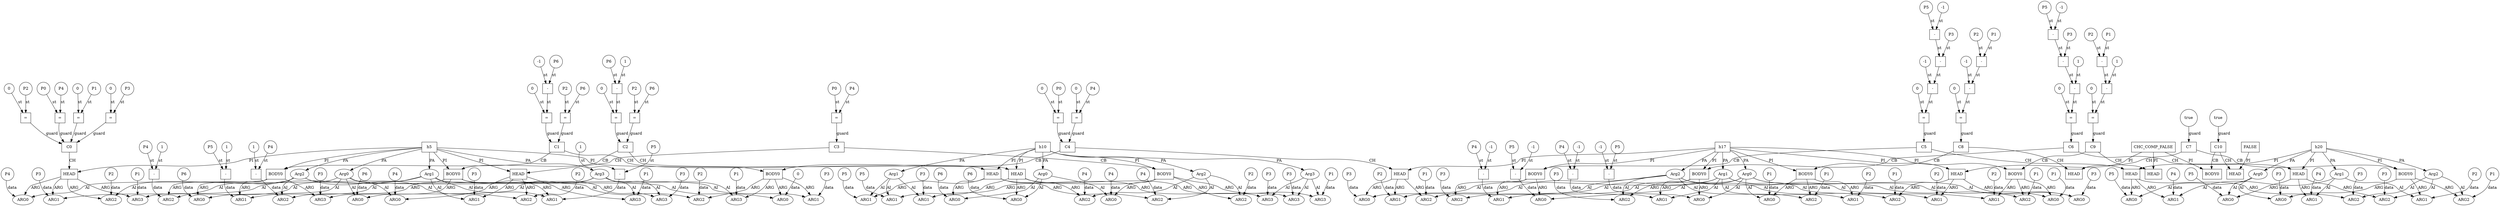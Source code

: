 // Horn Graph
digraph {
	"predicate_0" [label="h5"  nodeName="predicate_0" class=predicateName GNNNodeID=0 shape="box"]
	"predicateArgument_0" [label="Arg0"  nodeName="predicateArgument_0" class=predicateArgument GNNNodeID=1 shape="ellipse"]
		"predicate_0" -> "predicateArgument_0" [ label="PA"]
	"predicateArgument_1" [label="Arg1"  nodeName="predicateArgument_1" class=predicateArgument GNNNodeID=2 shape="ellipse"]
		"predicate_0" -> "predicateArgument_1" [ label="PA"]
	"predicateArgument_2" [label="Arg2"  nodeName="predicateArgument_2" class=predicateArgument GNNNodeID=3 shape="ellipse"]
		"predicate_0" -> "predicateArgument_2" [ label="PA"]
	"predicateArgument_3" [label="Arg3"  nodeName="predicateArgument_3" class=predicateArgument GNNNodeID=4 shape="ellipse"]
		"predicate_0" -> "predicateArgument_3" [ label="PA"]
	"predicate_1" [label="h10"  nodeName="predicate_1" class=predicateName GNNNodeID=5 shape="box"]
	"predicateArgument_4" [label="Arg0"  nodeName="predicateArgument_4" class=predicateArgument GNNNodeID=6 shape="ellipse"]
		"predicate_1" -> "predicateArgument_4" [ label="PA"]
	"predicateArgument_5" [label="Arg1"  nodeName="predicateArgument_5" class=predicateArgument GNNNodeID=7 shape="ellipse"]
		"predicate_1" -> "predicateArgument_5" [ label="PA"]
	"predicateArgument_6" [label="Arg2"  nodeName="predicateArgument_6" class=predicateArgument GNNNodeID=8 shape="ellipse"]
		"predicate_1" -> "predicateArgument_6" [ label="PA"]
	"predicateArgument_7" [label="Arg3"  nodeName="predicateArgument_7" class=predicateArgument GNNNodeID=9 shape="ellipse"]
		"predicate_1" -> "predicateArgument_7" [ label="PA"]
	"predicate_2" [label="h17"  nodeName="predicate_2" class=predicateName GNNNodeID=10 shape="box"]
	"predicateArgument_8" [label="Arg0"  nodeName="predicateArgument_8" class=predicateArgument GNNNodeID=11 shape="ellipse"]
		"predicate_2" -> "predicateArgument_8" [ label="PA"]
	"predicateArgument_9" [label="Arg1"  nodeName="predicateArgument_9" class=predicateArgument GNNNodeID=12 shape="ellipse"]
		"predicate_2" -> "predicateArgument_9" [ label="PA"]
	"predicateArgument_10" [label="Arg2"  nodeName="predicateArgument_10" class=predicateArgument GNNNodeID=13 shape="ellipse"]
		"predicate_2" -> "predicateArgument_10" [ label="PA"]
	"predicate_3" [label="h20"  nodeName="predicate_3" class=predicateName GNNNodeID=14 shape="box"]
	"predicateArgument_11" [label="Arg0"  nodeName="predicateArgument_11" class=predicateArgument GNNNodeID=15 shape="ellipse"]
		"predicate_3" -> "predicateArgument_11" [ label="PA"]
	"predicateArgument_12" [label="Arg1"  nodeName="predicateArgument_12" class=predicateArgument GNNNodeID=16 shape="ellipse"]
		"predicate_3" -> "predicateArgument_12" [ label="PA"]
	"predicateArgument_13" [label="Arg2"  nodeName="predicateArgument_13" class=predicateArgument GNNNodeID=17 shape="ellipse"]
		"predicate_3" -> "predicateArgument_13" [ label="PA"]
	"predicate_4" [label="CHC_COMP_FALSE"  nodeName="predicate_4" class=predicateName GNNNodeID=18 shape="box"]
	"predicate_5" [label="FALSE"  nodeName="predicate_5" class=predicateName GNNNodeID=19 shape="box"]
	"clause_0" [label="C0"  nodeName="clause_0" class=clause GNNNodeID=20 shape="box"]
	"=_21" [label="="  nodeName="=_21" class=operator GNNNodeID=21 shape="square"]
		"=_21" -> "clause_0" [ label="guard"]
	"0_22" [label="0"  nodeName="0_22" class=constant GNNNodeID=22 shape="circle"]
		"0_22" -> "=_21" [ label="st"]
	"P1_23" [label="P1"  nodeName="P1_23" class=symbolicConstant GNNNodeID=23 shape="circle"]
		"P1_23" -> "=_21" [ label="st"]
	"=_24" [label="="  nodeName="=_24" class=operator GNNNodeID=24 shape="square"]
		"=_24" -> "clause_0" [ label="guard"]
	"0_25" [label="0"  nodeName="0_25" class=constant GNNNodeID=25 shape="circle"]
		"0_25" -> "=_24" [ label="st"]
	"P3_26" [label="P3"  nodeName="P3_26" class=symbolicConstant GNNNodeID=26 shape="circle"]
		"P3_26" -> "=_24" [ label="st"]
	"=_27" [label="="  nodeName="=_27" class=operator GNNNodeID=27 shape="square"]
		"=_27" -> "clause_0" [ label="guard"]
	"0_28" [label="0"  nodeName="0_28" class=constant GNNNodeID=28 shape="circle"]
		"0_28" -> "=_27" [ label="st"]
	"P2_29" [label="P2"  nodeName="P2_29" class=symbolicConstant GNNNodeID=29 shape="circle"]
		"P2_29" -> "=_27" [ label="st"]
	"=_30" [label="="  nodeName="=_30" class=operator GNNNodeID=30 shape="square"]
		"=_30" -> "clause_0" [ label="guard"]
	"P0_31" [label="P0"  nodeName="P0_31" class=symbolicConstant GNNNodeID=31 shape="circle"]
		"P0_31" -> "=_30" [ label="st"]
	"P4_32" [label="P4"  nodeName="P4_32" class=symbolicConstant GNNNodeID=32 shape="circle"]
		"P4_32" -> "=_30" [ label="st"]
	"clauseHead_0" [label="HEAD"  nodeName="clauseHead_0" class=clauseHead GNNNodeID=33 shape="box"]
		"clause_0" -> "clauseHead_0" [ label="CH"]
		"predicate_0" -> "clauseHead_0" [ label="PI"]
	"clauseArgument_0" [label="ARG0"  nodeName="clauseArgument_0" class=clauseArg GNNNodeID=34 shape="ellipse"]
		"clauseHead_0" -> "clauseArgument_0" [ label="ARG"]
		"predicateArgument_0" -> "clauseArgument_0" [ label="AI"]
	"P4_35" [label="P4"  nodeName="P4_35" class=symbolicConstant GNNNodeID=35 shape="circle"]
		"P4_35" -> "clauseArgument_0" [ label="data"]
	"clauseArgument_1" [label="ARG1"  nodeName="clauseArgument_1" class=clauseArg GNNNodeID=36 shape="ellipse"]
		"clauseHead_0" -> "clauseArgument_1" [ label="ARG"]
		"predicateArgument_1" -> "clauseArgument_1" [ label="AI"]
	"P3_37" [label="P3"  nodeName="P3_37" class=symbolicConstant GNNNodeID=37 shape="circle"]
		"P3_37" -> "clauseArgument_1" [ label="data"]
	"clauseArgument_2" [label="ARG2"  nodeName="clauseArgument_2" class=clauseArg GNNNodeID=38 shape="ellipse"]
		"clauseHead_0" -> "clauseArgument_2" [ label="ARG"]
		"predicateArgument_2" -> "clauseArgument_2" [ label="AI"]
	"P2_39" [label="P2"  nodeName="P2_39" class=symbolicConstant GNNNodeID=39 shape="circle"]
		"P2_39" -> "clauseArgument_2" [ label="data"]
	"clauseArgument_3" [label="ARG3"  nodeName="clauseArgument_3" class=clauseArg GNNNodeID=40 shape="ellipse"]
		"clauseHead_0" -> "clauseArgument_3" [ label="ARG"]
		"predicateArgument_3" -> "clauseArgument_3" [ label="AI"]
	"P1_41" [label="P1"  nodeName="P1_41" class=symbolicConstant GNNNodeID=41 shape="circle"]
		"P1_41" -> "clauseArgument_3" [ label="data"]
	"clause_1" [label="C1"  nodeName="clause_1" class=clause GNNNodeID=42 shape="box"]
	">=_43" [label="="  nodeName=">=_43" class=operator GNNNodeID=43 shape="square"]
		">=_43" -> "clause_1" [ label="guard"]
	"0_44" [label="0"  nodeName="0_44" class=constant GNNNodeID=44 shape="circle"]
		"0_44" -> ">=_43" [ label="st"]
	"-_45" [label="-"  nodeName="-_45" class=operator GNNNodeID=45 shape="square"]
		"-_45" -> ">=_43" [ label="st"]
	"-1_46" [label="-1"  nodeName="-1_46" class=constant GNNNodeID=46 shape="circle"]
		"-1_46" -> "-_45" [ label="st"]
	"P6_47" [label="P6"  nodeName="P6_47" class=symbolicConstant GNNNodeID=47 shape="circle"]
		"P6_47" -> "-_45" [ label="st"]
	"=_48" [label="="  nodeName="=_48" class=operator GNNNodeID=48 shape="square"]
		"=_48" -> "clause_1" [ label="guard"]
	"P2_49" [label="P2"  nodeName="P2_49" class=symbolicConstant GNNNodeID=49 shape="circle"]
		"P2_49" -> "=_48" [ label="st"]
	"P6_50" [label="P6"  nodeName="P6_50" class=symbolicConstant GNNNodeID=50 shape="circle"]
		"P6_50" -> "=_48" [ label="st"]
	"clauseHead_1" [label="HEAD"  nodeName="clauseHead_1" class=clauseHead GNNNodeID=51 shape="box"]
		"clause_1" -> "clauseHead_1" [ label="CH"]
		"predicate_1" -> "clauseHead_1" [ label="PI"]
	"clauseArgument_4" [label="ARG0"  nodeName="clauseArgument_4" class=clauseArg GNNNodeID=52 shape="ellipse"]
		"clauseHead_1" -> "clauseArgument_4" [ label="ARG"]
		"predicateArgument_4" -> "clauseArgument_4" [ label="AI"]
	"P6_53" [label="P6"  nodeName="P6_53" class=symbolicConstant GNNNodeID=53 shape="circle"]
		"P6_53" -> "clauseArgument_4" [ label="data"]
	"clauseArgument_5" [label="ARG1"  nodeName="clauseArgument_5" class=clauseArg GNNNodeID=54 shape="ellipse"]
		"clauseHead_1" -> "clauseArgument_5" [ label="ARG"]
		"predicateArgument_5" -> "clauseArgument_5" [ label="AI"]
	"P5_55" [label="P5"  nodeName="P5_55" class=symbolicConstant GNNNodeID=55 shape="circle"]
		"P5_55" -> "clauseArgument_5" [ label="data"]
	"clauseArgument_6" [label="ARG2"  nodeName="clauseArgument_6" class=clauseArg GNNNodeID=56 shape="ellipse"]
		"clauseHead_1" -> "clauseArgument_6" [ label="ARG"]
		"predicateArgument_6" -> "clauseArgument_6" [ label="AI"]
	"P4_57" [label="P4"  nodeName="P4_57" class=symbolicConstant GNNNodeID=57 shape="circle"]
		"P4_57" -> "clauseArgument_6" [ label="data"]
	"clauseArgument_7" [label="ARG3"  nodeName="clauseArgument_7" class=clauseArg GNNNodeID=58 shape="ellipse"]
		"clauseHead_1" -> "clauseArgument_7" [ label="ARG"]
		"predicateArgument_7" -> "clauseArgument_7" [ label="AI"]
	"P3_59" [label="P3"  nodeName="P3_59" class=symbolicConstant GNNNodeID=59 shape="circle"]
		"P3_59" -> "clauseArgument_7" [ label="data"]
	"clauseBody_0" [label="BODY0"  nodeName="clauseBody_0" class=clauseBody GNNNodeID=60 shape="box"]
		"clause_1" -> "clauseBody_0" [ label="CB"]
		"predicate_0" -> "clauseBody_0" [ label="PI"]
	"clauseArgument_8" [label="ARG0"  nodeName="clauseArgument_8" class=clauseArg GNNNodeID=61 shape="ellipse"]
		"clauseBody_0" -> "clauseArgument_8" [ label="ARG"]
		"predicateArgument_0" -> "clauseArgument_8" [ label="AI"]
	"P6_62" [label="P6"  nodeName="P6_62" class=symbolicConstant GNNNodeID=62 shape="circle"]
		"P6_62" -> "clauseArgument_8" [ label="data"]
	"clauseArgument_9" [label="ARG1"  nodeName="clauseArgument_9" class=clauseArg GNNNodeID=63 shape="ellipse"]
		"clauseBody_0" -> "clauseArgument_9" [ label="ARG"]
		"predicateArgument_1" -> "clauseArgument_9" [ label="AI"]
	"-_64" [label="-"  nodeName="-_64" class=operator GNNNodeID=64 shape="square"]
		"-_64" -> "clauseArgument_9" [ label="data"]
	"P5_65" [label="P5"  nodeName="P5_65" class=symbolicConstant GNNNodeID=65 shape="circle"]
		"P5_65" -> "-_64" [ label="st"]
	"1_66" [label="1"  nodeName="1_66" class=constant GNNNodeID=66 shape="circle"]
		"1_66" -> "-_64" [ label="st"]
	"clauseArgument_10" [label="ARG2"  nodeName="clauseArgument_10" class=clauseArg GNNNodeID=67 shape="ellipse"]
		"clauseBody_0" -> "clauseArgument_10" [ label="ARG"]
		"predicateArgument_2" -> "clauseArgument_10" [ label="AI"]
	"-_68" [label="-"  nodeName="-_68" class=operator GNNNodeID=68 shape="square"]
		"-_68" -> "clauseArgument_10" [ label="data"]
	"P4_69" [label="P4"  nodeName="P4_69" class=symbolicConstant GNNNodeID=69 shape="circle"]
		"P4_69" -> "-_68" [ label="st"]
	"1_70" [label="1"  nodeName="1_70" class=constant GNNNodeID=70 shape="circle"]
		"1_70" -> "-_68" [ label="st"]
	"clauseArgument_11" [label="ARG3"  nodeName="clauseArgument_11" class=clauseArg GNNNodeID=71 shape="ellipse"]
		"clauseBody_0" -> "clauseArgument_11" [ label="ARG"]
		"predicateArgument_3" -> "clauseArgument_11" [ label="AI"]
	"P3_72" [label="P3"  nodeName="P3_72" class=symbolicConstant GNNNodeID=72 shape="circle"]
		"P3_72" -> "clauseArgument_11" [ label="data"]
	"clause_2" [label="C2"  nodeName="clause_2" class=clause GNNNodeID=73 shape="box"]
	">=_74" [label="="  nodeName=">=_74" class=operator GNNNodeID=74 shape="square"]
		">=_74" -> "clause_2" [ label="guard"]
	"0_75" [label="0"  nodeName="0_75" class=constant GNNNodeID=75 shape="circle"]
		"0_75" -> ">=_74" [ label="st"]
	"-_76" [label="-"  nodeName="-_76" class=operator GNNNodeID=76 shape="square"]
		"-_76" -> ">=_74" [ label="st"]
	"P6_77" [label="P6"  nodeName="P6_77" class=symbolicConstant GNNNodeID=77 shape="circle"]
		"P6_77" -> "-_76" [ label="st"]
	"1_78" [label="1"  nodeName="1_78" class=constant GNNNodeID=78 shape="circle"]
		"1_78" -> "-_76" [ label="st"]
	"=_79" [label="="  nodeName="=_79" class=operator GNNNodeID=79 shape="square"]
		"=_79" -> "clause_2" [ label="guard"]
	"P2_80" [label="P2"  nodeName="P2_80" class=symbolicConstant GNNNodeID=80 shape="circle"]
		"P2_80" -> "=_79" [ label="st"]
	"P6_81" [label="P6"  nodeName="P6_81" class=symbolicConstant GNNNodeID=81 shape="circle"]
		"P6_81" -> "=_79" [ label="st"]
	"clauseHead_2" [label="HEAD"  nodeName="clauseHead_2" class=clauseHead GNNNodeID=82 shape="box"]
		"clause_2" -> "clauseHead_2" [ label="CH"]
		"predicate_1" -> "clauseHead_2" [ label="PI"]
	"clauseArgument_12" [label="ARG0"  nodeName="clauseArgument_12" class=clauseArg GNNNodeID=83 shape="ellipse"]
		"clauseHead_2" -> "clauseArgument_12" [ label="ARG"]
		"predicateArgument_4" -> "clauseArgument_12" [ label="AI"]
	"P6_84" [label="P6"  nodeName="P6_84" class=symbolicConstant GNNNodeID=84 shape="circle"]
		"P6_84" -> "clauseArgument_12" [ label="data"]
	"clauseArgument_13" [label="ARG1"  nodeName="clauseArgument_13" class=clauseArg GNNNodeID=85 shape="ellipse"]
		"clauseHead_2" -> "clauseArgument_13" [ label="ARG"]
		"predicateArgument_5" -> "clauseArgument_13" [ label="AI"]
	"P5_86" [label="P5"  nodeName="P5_86" class=symbolicConstant GNNNodeID=86 shape="circle"]
		"P5_86" -> "clauseArgument_13" [ label="data"]
	"clauseArgument_14" [label="ARG2"  nodeName="clauseArgument_14" class=clauseArg GNNNodeID=87 shape="ellipse"]
		"clauseHead_2" -> "clauseArgument_14" [ label="ARG"]
		"predicateArgument_6" -> "clauseArgument_14" [ label="AI"]
	"P4_88" [label="P4"  nodeName="P4_88" class=symbolicConstant GNNNodeID=88 shape="circle"]
		"P4_88" -> "clauseArgument_14" [ label="data"]
	"clauseArgument_15" [label="ARG3"  nodeName="clauseArgument_15" class=clauseArg GNNNodeID=89 shape="ellipse"]
		"clauseHead_2" -> "clauseArgument_15" [ label="ARG"]
		"predicateArgument_7" -> "clauseArgument_15" [ label="AI"]
	"P3_90" [label="P3"  nodeName="P3_90" class=symbolicConstant GNNNodeID=90 shape="circle"]
		"P3_90" -> "clauseArgument_15" [ label="data"]
	"clauseBody_1" [label="BODY0"  nodeName="clauseBody_1" class=clauseBody GNNNodeID=91 shape="box"]
		"clause_2" -> "clauseBody_1" [ label="CB"]
		"predicate_0" -> "clauseBody_1" [ label="PI"]
	"clauseArgument_16" [label="ARG0"  nodeName="clauseArgument_16" class=clauseArg GNNNodeID=92 shape="ellipse"]
		"clauseBody_1" -> "clauseArgument_16" [ label="ARG"]
		"predicateArgument_0" -> "clauseArgument_16" [ label="AI"]
	"P6_93" [label="P6"  nodeName="P6_93" class=symbolicConstant GNNNodeID=93 shape="circle"]
		"P6_93" -> "clauseArgument_16" [ label="data"]
	"clauseArgument_17" [label="ARG1"  nodeName="clauseArgument_17" class=clauseArg GNNNodeID=94 shape="ellipse"]
		"clauseBody_1" -> "clauseArgument_17" [ label="ARG"]
		"predicateArgument_1" -> "clauseArgument_17" [ label="AI"]
	"-_95" [label="-"  nodeName="-_95" class=operator GNNNodeID=95 shape="square"]
		"-_95" -> "clauseArgument_17" [ label="data"]
	"P5_96" [label="P5"  nodeName="P5_96" class=symbolicConstant GNNNodeID=96 shape="circle"]
		"P5_96" -> "-_95" [ label="st"]
	"1_97" [label="1"  nodeName="1_97" class=constant GNNNodeID=97 shape="circle"]
		"1_97" -> "-_95" [ label="st"]
	"clauseArgument_18" [label="ARG2"  nodeName="clauseArgument_18" class=clauseArg GNNNodeID=98 shape="ellipse"]
		"clauseBody_1" -> "clauseArgument_18" [ label="ARG"]
		"predicateArgument_2" -> "clauseArgument_18" [ label="AI"]
	"-_99" [label="-"  nodeName="-_99" class=operator GNNNodeID=99 shape="square"]
		"-_99" -> "clauseArgument_18" [ label="data"]
	"P4_100" [label="P4"  nodeName="P4_100" class=symbolicConstant GNNNodeID=100 shape="circle"]
		"P4_100" -> "-_99" [ label="st"]
	"1_101" [label="1"  nodeName="1_101" class=constant GNNNodeID=101 shape="circle"]
		"1_101" -> "-_99" [ label="st"]
	"clauseArgument_19" [label="ARG3"  nodeName="clauseArgument_19" class=clauseArg GNNNodeID=102 shape="ellipse"]
		"clauseBody_1" -> "clauseArgument_19" [ label="ARG"]
		"predicateArgument_3" -> "clauseArgument_19" [ label="AI"]
	"P3_103" [label="P3"  nodeName="P3_103" class=symbolicConstant GNNNodeID=103 shape="circle"]
		"P3_103" -> "clauseArgument_19" [ label="data"]
	"clause_3" [label="C3"  nodeName="clause_3" class=clause GNNNodeID=104 shape="box"]
	"=_105" [label="="  nodeName="=_105" class=operator GNNNodeID=105 shape="square"]
		"=_105" -> "clause_3" [ label="guard"]
	"P0_106" [label="P0"  nodeName="P0_106" class=symbolicConstant GNNNodeID=106 shape="circle"]
		"P0_106" -> "=_105" [ label="st"]
	"P4_107" [label="P4"  nodeName="P4_107" class=symbolicConstant GNNNodeID=107 shape="circle"]
		"P4_107" -> "=_105" [ label="st"]
	"clauseHead_3" [label="HEAD"  nodeName="clauseHead_3" class=clauseHead GNNNodeID=108 shape="box"]
		"clause_3" -> "clauseHead_3" [ label="CH"]
		"predicate_0" -> "clauseHead_3" [ label="PI"]
	"clauseArgument_20" [label="ARG0"  nodeName="clauseArgument_20" class=clauseArg GNNNodeID=109 shape="ellipse"]
		"clauseHead_3" -> "clauseArgument_20" [ label="ARG"]
		"predicateArgument_0" -> "clauseArgument_20" [ label="AI"]
	"P4_110" [label="P4"  nodeName="P4_110" class=symbolicConstant GNNNodeID=110 shape="circle"]
		"P4_110" -> "clauseArgument_20" [ label="data"]
	"clauseArgument_21" [label="ARG1"  nodeName="clauseArgument_21" class=clauseArg GNNNodeID=111 shape="ellipse"]
		"clauseHead_3" -> "clauseArgument_21" [ label="ARG"]
		"predicateArgument_1" -> "clauseArgument_21" [ label="AI"]
	"P3_112" [label="P3"  nodeName="P3_112" class=symbolicConstant GNNNodeID=112 shape="circle"]
		"P3_112" -> "clauseArgument_21" [ label="data"]
	"clauseArgument_22" [label="ARG2"  nodeName="clauseArgument_22" class=clauseArg GNNNodeID=113 shape="ellipse"]
		"clauseHead_3" -> "clauseArgument_22" [ label="ARG"]
		"predicateArgument_2" -> "clauseArgument_22" [ label="AI"]
	"P2_114" [label="P2"  nodeName="P2_114" class=symbolicConstant GNNNodeID=114 shape="circle"]
		"P2_114" -> "clauseArgument_22" [ label="data"]
	"clauseArgument_23" [label="ARG3"  nodeName="clauseArgument_23" class=clauseArg GNNNodeID=115 shape="ellipse"]
		"clauseHead_3" -> "clauseArgument_23" [ label="ARG"]
		"predicateArgument_3" -> "clauseArgument_23" [ label="AI"]
	"P1_116" [label="P1"  nodeName="P1_116" class=symbolicConstant GNNNodeID=116 shape="circle"]
		"P1_116" -> "clauseArgument_23" [ label="data"]
	"clauseBody_2" [label="BODY0"  nodeName="clauseBody_2" class=clauseBody GNNNodeID=117 shape="box"]
		"clause_3" -> "clauseBody_2" [ label="CB"]
		"predicate_1" -> "clauseBody_2" [ label="PI"]
	"clauseArgument_24" [label="ARG0"  nodeName="clauseArgument_24" class=clauseArg GNNNodeID=118 shape="ellipse"]
		"clauseBody_2" -> "clauseArgument_24" [ label="ARG"]
		"predicateArgument_4" -> "clauseArgument_24" [ label="AI"]
	"P4_119" [label="P4"  nodeName="P4_119" class=symbolicConstant GNNNodeID=119 shape="circle"]
		"P4_119" -> "clauseArgument_24" [ label="data"]
	"clauseArgument_25" [label="ARG1"  nodeName="clauseArgument_25" class=clauseArg GNNNodeID=120 shape="ellipse"]
		"clauseBody_2" -> "clauseArgument_25" [ label="ARG"]
		"predicateArgument_5" -> "clauseArgument_25" [ label="AI"]
	"P3_121" [label="P3"  nodeName="P3_121" class=symbolicConstant GNNNodeID=121 shape="circle"]
		"P3_121" -> "clauseArgument_25" [ label="data"]
	"clauseArgument_26" [label="ARG2"  nodeName="clauseArgument_26" class=clauseArg GNNNodeID=122 shape="ellipse"]
		"clauseBody_2" -> "clauseArgument_26" [ label="ARG"]
		"predicateArgument_6" -> "clauseArgument_26" [ label="AI"]
	"P2_123" [label="P2"  nodeName="P2_123" class=symbolicConstant GNNNodeID=123 shape="circle"]
		"P2_123" -> "clauseArgument_26" [ label="data"]
	"clauseArgument_27" [label="ARG3"  nodeName="clauseArgument_27" class=clauseArg GNNNodeID=124 shape="ellipse"]
		"clauseBody_2" -> "clauseArgument_27" [ label="ARG"]
		"predicateArgument_7" -> "clauseArgument_27" [ label="AI"]
	"P1_125" [label="P1"  nodeName="P1_125" class=symbolicConstant GNNNodeID=125 shape="circle"]
		"P1_125" -> "clauseArgument_27" [ label="data"]
	"clause_4" [label="C4"  nodeName="clause_4" class=clause GNNNodeID=126 shape="box"]
	"=_127" [label="="  nodeName="=_127" class=operator GNNNodeID=127 shape="square"]
		"=_127" -> "clause_4" [ label="guard"]
	"0_128" [label="0"  nodeName="0_128" class=constant GNNNodeID=128 shape="circle"]
		"0_128" -> "=_127" [ label="st"]
	"P0_129" [label="P0"  nodeName="P0_129" class=symbolicConstant GNNNodeID=129 shape="circle"]
		"P0_129" -> "=_127" [ label="st"]
	"=_130" [label="="  nodeName="=_130" class=operator GNNNodeID=130 shape="square"]
		"=_130" -> "clause_4" [ label="guard"]
	"0_131" [label="0"  nodeName="0_131" class=constant GNNNodeID=131 shape="circle"]
		"0_131" -> "=_130" [ label="st"]
	"P4_132" [label="P4"  nodeName="P4_132" class=symbolicConstant GNNNodeID=132 shape="circle"]
		"P4_132" -> "=_130" [ label="st"]
	"clauseHead_4" [label="HEAD"  nodeName="clauseHead_4" class=clauseHead GNNNodeID=133 shape="box"]
		"clause_4" -> "clauseHead_4" [ label="CH"]
		"predicate_2" -> "clauseHead_4" [ label="PI"]
	"clauseArgument_28" [label="ARG0"  nodeName="clauseArgument_28" class=clauseArg GNNNodeID=134 shape="ellipse"]
		"clauseHead_4" -> "clauseArgument_28" [ label="ARG"]
		"predicateArgument_8" -> "clauseArgument_28" [ label="AI"]
	"P3_135" [label="P3"  nodeName="P3_135" class=symbolicConstant GNNNodeID=135 shape="circle"]
		"P3_135" -> "clauseArgument_28" [ label="data"]
	"clauseArgument_29" [label="ARG1"  nodeName="clauseArgument_29" class=clauseArg GNNNodeID=136 shape="ellipse"]
		"clauseHead_4" -> "clauseArgument_29" [ label="ARG"]
		"predicateArgument_9" -> "clauseArgument_29" [ label="AI"]
	"P2_137" [label="P2"  nodeName="P2_137" class=symbolicConstant GNNNodeID=137 shape="circle"]
		"P2_137" -> "clauseArgument_29" [ label="data"]
	"clauseArgument_30" [label="ARG2"  nodeName="clauseArgument_30" class=clauseArg GNNNodeID=138 shape="ellipse"]
		"clauseHead_4" -> "clauseArgument_30" [ label="ARG"]
		"predicateArgument_10" -> "clauseArgument_30" [ label="AI"]
	"P1_139" [label="P1"  nodeName="P1_139" class=symbolicConstant GNNNodeID=139 shape="circle"]
		"P1_139" -> "clauseArgument_30" [ label="data"]
	"clauseBody_3" [label="BODY0"  nodeName="clauseBody_3" class=clauseBody GNNNodeID=140 shape="box"]
		"clause_4" -> "clauseBody_3" [ label="CB"]
		"predicate_0" -> "clauseBody_3" [ label="PI"]
	"clauseArgument_31" [label="ARG0"  nodeName="clauseArgument_31" class=clauseArg GNNNodeID=141 shape="ellipse"]
		"clauseBody_3" -> "clauseArgument_31" [ label="ARG"]
		"predicateArgument_0" -> "clauseArgument_31" [ label="AI"]
	"0_142" [label="0"  nodeName="0_142" class=constant GNNNodeID=142 shape="circle"]
		"0_142" -> "clauseArgument_31" [ label="data"]
	"clauseArgument_32" [label="ARG1"  nodeName="clauseArgument_32" class=clauseArg GNNNodeID=143 shape="ellipse"]
		"clauseBody_3" -> "clauseArgument_32" [ label="ARG"]
		"predicateArgument_1" -> "clauseArgument_32" [ label="AI"]
	"P3_144" [label="P3"  nodeName="P3_144" class=symbolicConstant GNNNodeID=144 shape="circle"]
		"P3_144" -> "clauseArgument_32" [ label="data"]
	"clauseArgument_33" [label="ARG2"  nodeName="clauseArgument_33" class=clauseArg GNNNodeID=145 shape="ellipse"]
		"clauseBody_3" -> "clauseArgument_33" [ label="ARG"]
		"predicateArgument_2" -> "clauseArgument_33" [ label="AI"]
	"P2_146" [label="P2"  nodeName="P2_146" class=symbolicConstant GNNNodeID=146 shape="circle"]
		"P2_146" -> "clauseArgument_33" [ label="data"]
	"clauseArgument_34" [label="ARG3"  nodeName="clauseArgument_34" class=clauseArg GNNNodeID=147 shape="ellipse"]
		"clauseBody_3" -> "clauseArgument_34" [ label="ARG"]
		"predicateArgument_3" -> "clauseArgument_34" [ label="AI"]
	"P1_148" [label="P1"  nodeName="P1_148" class=symbolicConstant GNNNodeID=148 shape="circle"]
		"P1_148" -> "clauseArgument_34" [ label="data"]
	"clause_5" [label="C5"  nodeName="clause_5" class=clause GNNNodeID=149 shape="box"]
	">=_150" [label="="  nodeName=">=_150" class=operator GNNNodeID=150 shape="square"]
		">=_150" -> "clause_5" [ label="guard"]
	"0_151" [label="0"  nodeName="0_151" class=constant GNNNodeID=151 shape="circle"]
		"0_151" -> ">=_150" [ label="st"]
	"-_152" [label="-"  nodeName="-_152" class=operator GNNNodeID=152 shape="square"]
		"-_152" -> ">=_150" [ label="st"]
	"-1_153" [label="-1"  nodeName="-1_153" class=constant GNNNodeID=153 shape="circle"]
		"-1_153" -> "-_152" [ label="st"]
	"-_154" [label="-"  nodeName="-_154" class=operator GNNNodeID=154 shape="square"]
		"-_154" -> "-_152" [ label="st"]
	"-_155" [label="-"  nodeName="-_155" class=operator GNNNodeID=155 shape="square"]
		"-_155" -> "-_154" [ label="st"]
	"P5_156" [label="P5"  nodeName="P5_156" class=symbolicConstant GNNNodeID=156 shape="circle"]
		"P5_156" -> "-_155" [ label="st"]
	"-1_157" [label="-1"  nodeName="-1_157" class=constant GNNNodeID=157 shape="circle"]
		"-1_157" -> "-_155" [ label="st"]
	"P3_158" [label="P3"  nodeName="P3_158" class=symbolicConstant GNNNodeID=158 shape="circle"]
		"P3_158" -> "-_154" [ label="st"]
	"clauseHead_5" [label="HEAD"  nodeName="clauseHead_5" class=clauseHead GNNNodeID=159 shape="box"]
		"clause_5" -> "clauseHead_5" [ label="CH"]
		"predicate_3" -> "clauseHead_5" [ label="PI"]
	"clauseArgument_35" [label="ARG0"  nodeName="clauseArgument_35" class=clauseArg GNNNodeID=160 shape="ellipse"]
		"clauseHead_5" -> "clauseArgument_35" [ label="ARG"]
		"predicateArgument_11" -> "clauseArgument_35" [ label="AI"]
	"P5_161" [label="P5"  nodeName="P5_161" class=symbolicConstant GNNNodeID=161 shape="circle"]
		"P5_161" -> "clauseArgument_35" [ label="data"]
	"clauseArgument_36" [label="ARG1"  nodeName="clauseArgument_36" class=clauseArg GNNNodeID=162 shape="ellipse"]
		"clauseHead_5" -> "clauseArgument_36" [ label="ARG"]
		"predicateArgument_12" -> "clauseArgument_36" [ label="AI"]
	"P4_163" [label="P4"  nodeName="P4_163" class=symbolicConstant GNNNodeID=163 shape="circle"]
		"P4_163" -> "clauseArgument_36" [ label="data"]
	"clauseArgument_37" [label="ARG2"  nodeName="clauseArgument_37" class=clauseArg GNNNodeID=164 shape="ellipse"]
		"clauseHead_5" -> "clauseArgument_37" [ label="ARG"]
		"predicateArgument_13" -> "clauseArgument_37" [ label="AI"]
	"P3_165" [label="P3"  nodeName="P3_165" class=symbolicConstant GNNNodeID=165 shape="circle"]
		"P3_165" -> "clauseArgument_37" [ label="data"]
	"clauseBody_4" [label="BODY0"  nodeName="clauseBody_4" class=clauseBody GNNNodeID=166 shape="box"]
		"clause_5" -> "clauseBody_4" [ label="CB"]
		"predicate_2" -> "clauseBody_4" [ label="PI"]
	"clauseArgument_38" [label="ARG0"  nodeName="clauseArgument_38" class=clauseArg GNNNodeID=167 shape="ellipse"]
		"clauseBody_4" -> "clauseArgument_38" [ label="ARG"]
		"predicateArgument_8" -> "clauseArgument_38" [ label="AI"]
	"-_168" [label="-"  nodeName="-_168" class=operator GNNNodeID=168 shape="square"]
		"-_168" -> "clauseArgument_38" [ label="data"]
	"P5_169" [label="P5"  nodeName="P5_169" class=symbolicConstant GNNNodeID=169 shape="circle"]
		"P5_169" -> "-_168" [ label="st"]
	"-1_170" [label="-1"  nodeName="-1_170" class=constant GNNNodeID=170 shape="circle"]
		"-1_170" -> "-_168" [ label="st"]
	"clauseArgument_39" [label="ARG1"  nodeName="clauseArgument_39" class=clauseArg GNNNodeID=171 shape="ellipse"]
		"clauseBody_4" -> "clauseArgument_39" [ label="ARG"]
		"predicateArgument_9" -> "clauseArgument_39" [ label="AI"]
	"-_172" [label="-"  nodeName="-_172" class=operator GNNNodeID=172 shape="square"]
		"-_172" -> "clauseArgument_39" [ label="data"]
	"P4_173" [label="P4"  nodeName="P4_173" class=symbolicConstant GNNNodeID=173 shape="circle"]
		"P4_173" -> "-_172" [ label="st"]
	"-1_174" [label="-1"  nodeName="-1_174" class=constant GNNNodeID=174 shape="circle"]
		"-1_174" -> "-_172" [ label="st"]
	"clauseArgument_40" [label="ARG2"  nodeName="clauseArgument_40" class=clauseArg GNNNodeID=175 shape="ellipse"]
		"clauseBody_4" -> "clauseArgument_40" [ label="ARG"]
		"predicateArgument_10" -> "clauseArgument_40" [ label="AI"]
	"P3_176" [label="P3"  nodeName="P3_176" class=symbolicConstant GNNNodeID=176 shape="circle"]
		"P3_176" -> "clauseArgument_40" [ label="data"]
	"clause_6" [label="C6"  nodeName="clause_6" class=clause GNNNodeID=177 shape="box"]
	">=_178" [label="="  nodeName=">=_178" class=operator GNNNodeID=178 shape="square"]
		">=_178" -> "clause_6" [ label="guard"]
	"0_179" [label="0"  nodeName="0_179" class=constant GNNNodeID=179 shape="circle"]
		"0_179" -> ">=_178" [ label="st"]
	"-_180" [label="-"  nodeName="-_180" class=operator GNNNodeID=180 shape="square"]
		"-_180" -> ">=_178" [ label="st"]
	"-_181" [label="-"  nodeName="-_181" class=operator GNNNodeID=181 shape="square"]
		"-_181" -> "-_180" [ label="st"]
	"-_182" [label="-"  nodeName="-_182" class=operator GNNNodeID=182 shape="square"]
		"-_182" -> "-_181" [ label="st"]
	"P5_183" [label="P5"  nodeName="P5_183" class=symbolicConstant GNNNodeID=183 shape="circle"]
		"P5_183" -> "-_182" [ label="st"]
	"-1_184" [label="-1"  nodeName="-1_184" class=constant GNNNodeID=184 shape="circle"]
		"-1_184" -> "-_182" [ label="st"]
	"P3_185" [label="P3"  nodeName="P3_185" class=symbolicConstant GNNNodeID=185 shape="circle"]
		"P3_185" -> "-_181" [ label="st"]
	"1_186" [label="1"  nodeName="1_186" class=constant GNNNodeID=186 shape="circle"]
		"1_186" -> "-_180" [ label="st"]
	"clauseHead_6" [label="HEAD"  nodeName="clauseHead_6" class=clauseHead GNNNodeID=187 shape="box"]
		"clause_6" -> "clauseHead_6" [ label="CH"]
		"predicate_3" -> "clauseHead_6" [ label="PI"]
	"clauseArgument_41" [label="ARG0"  nodeName="clauseArgument_41" class=clauseArg GNNNodeID=188 shape="ellipse"]
		"clauseHead_6" -> "clauseArgument_41" [ label="ARG"]
		"predicateArgument_11" -> "clauseArgument_41" [ label="AI"]
	"P5_189" [label="P5"  nodeName="P5_189" class=symbolicConstant GNNNodeID=189 shape="circle"]
		"P5_189" -> "clauseArgument_41" [ label="data"]
	"clauseArgument_42" [label="ARG1"  nodeName="clauseArgument_42" class=clauseArg GNNNodeID=190 shape="ellipse"]
		"clauseHead_6" -> "clauseArgument_42" [ label="ARG"]
		"predicateArgument_12" -> "clauseArgument_42" [ label="AI"]
	"P4_191" [label="P4"  nodeName="P4_191" class=symbolicConstant GNNNodeID=191 shape="circle"]
		"P4_191" -> "clauseArgument_42" [ label="data"]
	"clauseArgument_43" [label="ARG2"  nodeName="clauseArgument_43" class=clauseArg GNNNodeID=192 shape="ellipse"]
		"clauseHead_6" -> "clauseArgument_43" [ label="ARG"]
		"predicateArgument_13" -> "clauseArgument_43" [ label="AI"]
	"P3_193" [label="P3"  nodeName="P3_193" class=symbolicConstant GNNNodeID=193 shape="circle"]
		"P3_193" -> "clauseArgument_43" [ label="data"]
	"clauseBody_5" [label="BODY0"  nodeName="clauseBody_5" class=clauseBody GNNNodeID=194 shape="box"]
		"clause_6" -> "clauseBody_5" [ label="CB"]
		"predicate_2" -> "clauseBody_5" [ label="PI"]
	"clauseArgument_44" [label="ARG0"  nodeName="clauseArgument_44" class=clauseArg GNNNodeID=195 shape="ellipse"]
		"clauseBody_5" -> "clauseArgument_44" [ label="ARG"]
		"predicateArgument_8" -> "clauseArgument_44" [ label="AI"]
	"-_196" [label="-"  nodeName="-_196" class=operator GNNNodeID=196 shape="square"]
		"-_196" -> "clauseArgument_44" [ label="data"]
	"P5_197" [label="P5"  nodeName="P5_197" class=symbolicConstant GNNNodeID=197 shape="circle"]
		"P5_197" -> "-_196" [ label="st"]
	"-1_198" [label="-1"  nodeName="-1_198" class=constant GNNNodeID=198 shape="circle"]
		"-1_198" -> "-_196" [ label="st"]
	"clauseArgument_45" [label="ARG1"  nodeName="clauseArgument_45" class=clauseArg GNNNodeID=199 shape="ellipse"]
		"clauseBody_5" -> "clauseArgument_45" [ label="ARG"]
		"predicateArgument_9" -> "clauseArgument_45" [ label="AI"]
	"-_200" [label="-"  nodeName="-_200" class=operator GNNNodeID=200 shape="square"]
		"-_200" -> "clauseArgument_45" [ label="data"]
	"P4_201" [label="P4"  nodeName="P4_201" class=symbolicConstant GNNNodeID=201 shape="circle"]
		"P4_201" -> "-_200" [ label="st"]
	"-1_202" [label="-1"  nodeName="-1_202" class=constant GNNNodeID=202 shape="circle"]
		"-1_202" -> "-_200" [ label="st"]
	"clauseArgument_46" [label="ARG2"  nodeName="clauseArgument_46" class=clauseArg GNNNodeID=203 shape="ellipse"]
		"clauseBody_5" -> "clauseArgument_46" [ label="ARG"]
		"predicateArgument_10" -> "clauseArgument_46" [ label="AI"]
	"P3_204" [label="P3"  nodeName="P3_204" class=symbolicConstant GNNNodeID=204 shape="circle"]
		"P3_204" -> "clauseArgument_46" [ label="data"]
	"clause_7" [label="C7"  nodeName="clause_7" class=clause GNNNodeID=205 shape="box"]
	"true_206" [label="true"  nodeName="true_206" class=constant GNNNodeID=206 shape="circle"]
		"true_206" -> "clause_7" [ label="guard"]
	"clauseHead_7" [label="HEAD"  nodeName="clauseHead_7" class=clauseHead GNNNodeID=207 shape="box"]
		"clause_7" -> "clauseHead_7" [ label="CH"]
		"predicate_2" -> "clauseHead_7" [ label="PI"]
	"clauseArgument_47" [label="ARG0"  nodeName="clauseArgument_47" class=clauseArg GNNNodeID=208 shape="ellipse"]
		"clauseHead_7" -> "clauseArgument_47" [ label="ARG"]
		"predicateArgument_8" -> "clauseArgument_47" [ label="AI"]
	"P3_209" [label="P3"  nodeName="P3_209" class=symbolicConstant GNNNodeID=209 shape="circle"]
		"P3_209" -> "clauseArgument_47" [ label="data"]
	"clauseArgument_48" [label="ARG1"  nodeName="clauseArgument_48" class=clauseArg GNNNodeID=210 shape="ellipse"]
		"clauseHead_7" -> "clauseArgument_48" [ label="ARG"]
		"predicateArgument_9" -> "clauseArgument_48" [ label="AI"]
	"P2_211" [label="P2"  nodeName="P2_211" class=symbolicConstant GNNNodeID=211 shape="circle"]
		"P2_211" -> "clauseArgument_48" [ label="data"]
	"clauseArgument_49" [label="ARG2"  nodeName="clauseArgument_49" class=clauseArg GNNNodeID=212 shape="ellipse"]
		"clauseHead_7" -> "clauseArgument_49" [ label="ARG"]
		"predicateArgument_10" -> "clauseArgument_49" [ label="AI"]
	"P1_213" [label="P1"  nodeName="P1_213" class=symbolicConstant GNNNodeID=213 shape="circle"]
		"P1_213" -> "clauseArgument_49" [ label="data"]
	"clauseBody_6" [label="BODY0"  nodeName="clauseBody_6" class=clauseBody GNNNodeID=214 shape="box"]
		"clause_7" -> "clauseBody_6" [ label="CB"]
		"predicate_3" -> "clauseBody_6" [ label="PI"]
	"clauseArgument_50" [label="ARG0"  nodeName="clauseArgument_50" class=clauseArg GNNNodeID=215 shape="ellipse"]
		"clauseBody_6" -> "clauseArgument_50" [ label="ARG"]
		"predicateArgument_11" -> "clauseArgument_50" [ label="AI"]
	"P3_216" [label="P3"  nodeName="P3_216" class=symbolicConstant GNNNodeID=216 shape="circle"]
		"P3_216" -> "clauseArgument_50" [ label="data"]
	"clauseArgument_51" [label="ARG1"  nodeName="clauseArgument_51" class=clauseArg GNNNodeID=217 shape="ellipse"]
		"clauseBody_6" -> "clauseArgument_51" [ label="ARG"]
		"predicateArgument_12" -> "clauseArgument_51" [ label="AI"]
	"P2_218" [label="P2"  nodeName="P2_218" class=symbolicConstant GNNNodeID=218 shape="circle"]
		"P2_218" -> "clauseArgument_51" [ label="data"]
	"clauseArgument_52" [label="ARG2"  nodeName="clauseArgument_52" class=clauseArg GNNNodeID=219 shape="ellipse"]
		"clauseBody_6" -> "clauseArgument_52" [ label="ARG"]
		"predicateArgument_13" -> "clauseArgument_52" [ label="AI"]
	"P1_220" [label="P1"  nodeName="P1_220" class=symbolicConstant GNNNodeID=220 shape="circle"]
		"P1_220" -> "clauseArgument_52" [ label="data"]
	"clause_8" [label="C8"  nodeName="clause_8" class=clause GNNNodeID=221 shape="box"]
	">=_222" [label="="  nodeName=">=_222" class=operator GNNNodeID=222 shape="square"]
		">=_222" -> "clause_8" [ label="guard"]
	"0_223" [label="0"  nodeName="0_223" class=constant GNNNodeID=223 shape="circle"]
		"0_223" -> ">=_222" [ label="st"]
	"-_224" [label="-"  nodeName="-_224" class=operator GNNNodeID=224 shape="square"]
		"-_224" -> ">=_222" [ label="st"]
	"-1_225" [label="-1"  nodeName="-1_225" class=constant GNNNodeID=225 shape="circle"]
		"-1_225" -> "-_224" [ label="st"]
	"-_226" [label="-"  nodeName="-_226" class=operator GNNNodeID=226 shape="square"]
		"-_226" -> "-_224" [ label="st"]
	"P2_227" [label="P2"  nodeName="P2_227" class=symbolicConstant GNNNodeID=227 shape="circle"]
		"P2_227" -> "-_226" [ label="st"]
	"P1_228" [label="P1"  nodeName="P1_228" class=symbolicConstant GNNNodeID=228 shape="circle"]
		"P1_228" -> "-_226" [ label="st"]
	"clauseHead_8" [label="HEAD"  nodeName="clauseHead_8" class=clauseHead GNNNodeID=229 shape="box"]
		"clause_8" -> "clauseHead_8" [ label="CH"]
		"predicate_4" -> "clauseHead_8" [ label="PI"]
	"clauseBody_7" [label="BODY0"  nodeName="clauseBody_7" class=clauseBody GNNNodeID=230 shape="box"]
		"clause_8" -> "clauseBody_7" [ label="CB"]
		"predicate_2" -> "clauseBody_7" [ label="PI"]
	"clauseArgument_53" [label="ARG0"  nodeName="clauseArgument_53" class=clauseArg GNNNodeID=231 shape="ellipse"]
		"clauseBody_7" -> "clauseArgument_53" [ label="ARG"]
		"predicateArgument_8" -> "clauseArgument_53" [ label="AI"]
	"P1_232" [label="P1"  nodeName="P1_232" class=symbolicConstant GNNNodeID=232 shape="circle"]
		"P1_232" -> "clauseArgument_53" [ label="data"]
	"clauseArgument_54" [label="ARG1"  nodeName="clauseArgument_54" class=clauseArg GNNNodeID=233 shape="ellipse"]
		"clauseBody_7" -> "clauseArgument_54" [ label="ARG"]
		"predicateArgument_9" -> "clauseArgument_54" [ label="AI"]
	"P2_234" [label="P2"  nodeName="P2_234" class=symbolicConstant GNNNodeID=234 shape="circle"]
		"P2_234" -> "clauseArgument_54" [ label="data"]
	"clauseArgument_55" [label="ARG2"  nodeName="clauseArgument_55" class=clauseArg GNNNodeID=235 shape="ellipse"]
		"clauseBody_7" -> "clauseArgument_55" [ label="ARG"]
		"predicateArgument_10" -> "clauseArgument_55" [ label="AI"]
	"P1_236" [label="P1"  nodeName="P1_236" class=symbolicConstant GNNNodeID=236 shape="circle"]
		"P1_236" -> "clauseArgument_55" [ label="data"]
	"clause_9" [label="C9"  nodeName="clause_9" class=clause GNNNodeID=237 shape="box"]
	">=_238" [label="="  nodeName=">=_238" class=operator GNNNodeID=238 shape="square"]
		">=_238" -> "clause_9" [ label="guard"]
	"0_239" [label="0"  nodeName="0_239" class=constant GNNNodeID=239 shape="circle"]
		"0_239" -> ">=_238" [ label="st"]
	"-_240" [label="-"  nodeName="-_240" class=operator GNNNodeID=240 shape="square"]
		"-_240" -> ">=_238" [ label="st"]
	"-_241" [label="-"  nodeName="-_241" class=operator GNNNodeID=241 shape="square"]
		"-_241" -> "-_240" [ label="st"]
	"P2_242" [label="P2"  nodeName="P2_242" class=symbolicConstant GNNNodeID=242 shape="circle"]
		"P2_242" -> "-_241" [ label="st"]
	"P1_243" [label="P1"  nodeName="P1_243" class=symbolicConstant GNNNodeID=243 shape="circle"]
		"P1_243" -> "-_241" [ label="st"]
	"1_244" [label="1"  nodeName="1_244" class=constant GNNNodeID=244 shape="circle"]
		"1_244" -> "-_240" [ label="st"]
	"clauseHead_9" [label="HEAD"  nodeName="clauseHead_9" class=clauseHead GNNNodeID=245 shape="box"]
		"clause_9" -> "clauseHead_9" [ label="CH"]
		"predicate_4" -> "clauseHead_9" [ label="PI"]
	"clauseBody_8" [label="BODY0"  nodeName="clauseBody_8" class=clauseBody GNNNodeID=246 shape="box"]
		"clause_9" -> "clauseBody_8" [ label="CB"]
		"predicate_2" -> "clauseBody_8" [ label="PI"]
	"clauseArgument_56" [label="ARG0"  nodeName="clauseArgument_56" class=clauseArg GNNNodeID=247 shape="ellipse"]
		"clauseBody_8" -> "clauseArgument_56" [ label="ARG"]
		"predicateArgument_8" -> "clauseArgument_56" [ label="AI"]
	"P1_248" [label="P1"  nodeName="P1_248" class=symbolicConstant GNNNodeID=248 shape="circle"]
		"P1_248" -> "clauseArgument_56" [ label="data"]
	"clauseArgument_57" [label="ARG1"  nodeName="clauseArgument_57" class=clauseArg GNNNodeID=249 shape="ellipse"]
		"clauseBody_8" -> "clauseArgument_57" [ label="ARG"]
		"predicateArgument_9" -> "clauseArgument_57" [ label="AI"]
	"P2_250" [label="P2"  nodeName="P2_250" class=symbolicConstant GNNNodeID=250 shape="circle"]
		"P2_250" -> "clauseArgument_57" [ label="data"]
	"clauseArgument_58" [label="ARG2"  nodeName="clauseArgument_58" class=clauseArg GNNNodeID=251 shape="ellipse"]
		"clauseBody_8" -> "clauseArgument_58" [ label="ARG"]
		"predicateArgument_10" -> "clauseArgument_58" [ label="AI"]
	"P1_252" [label="P1"  nodeName="P1_252" class=symbolicConstant GNNNodeID=252 shape="circle"]
		"P1_252" -> "clauseArgument_58" [ label="data"]
	"clause_10" [label="C10"  nodeName="clause_10" class=clause GNNNodeID=253 shape="box"]
	"true_254" [label="true"  nodeName="true_254" class=constant GNNNodeID=254 shape="circle"]
		"true_254" -> "clause_10" [ label="guard"]
	"clauseHead_10" [label="HEAD"  nodeName="clauseHead_10" class=clauseHead GNNNodeID=255 shape="box"]
		"clause_10" -> "clauseHead_10" [ label="CH"]
		"predicate_5" -> "clauseHead_10" [ label="PI"]
	"clauseBody_9" [label="BODY0"  nodeName="clauseBody_9" class=clauseBody GNNNodeID=256 shape="box"]
		"clause_10" -> "clauseBody_9" [ label="CB"]
		"predicate_4" -> "clauseBody_9" [ label="PI"]
}
